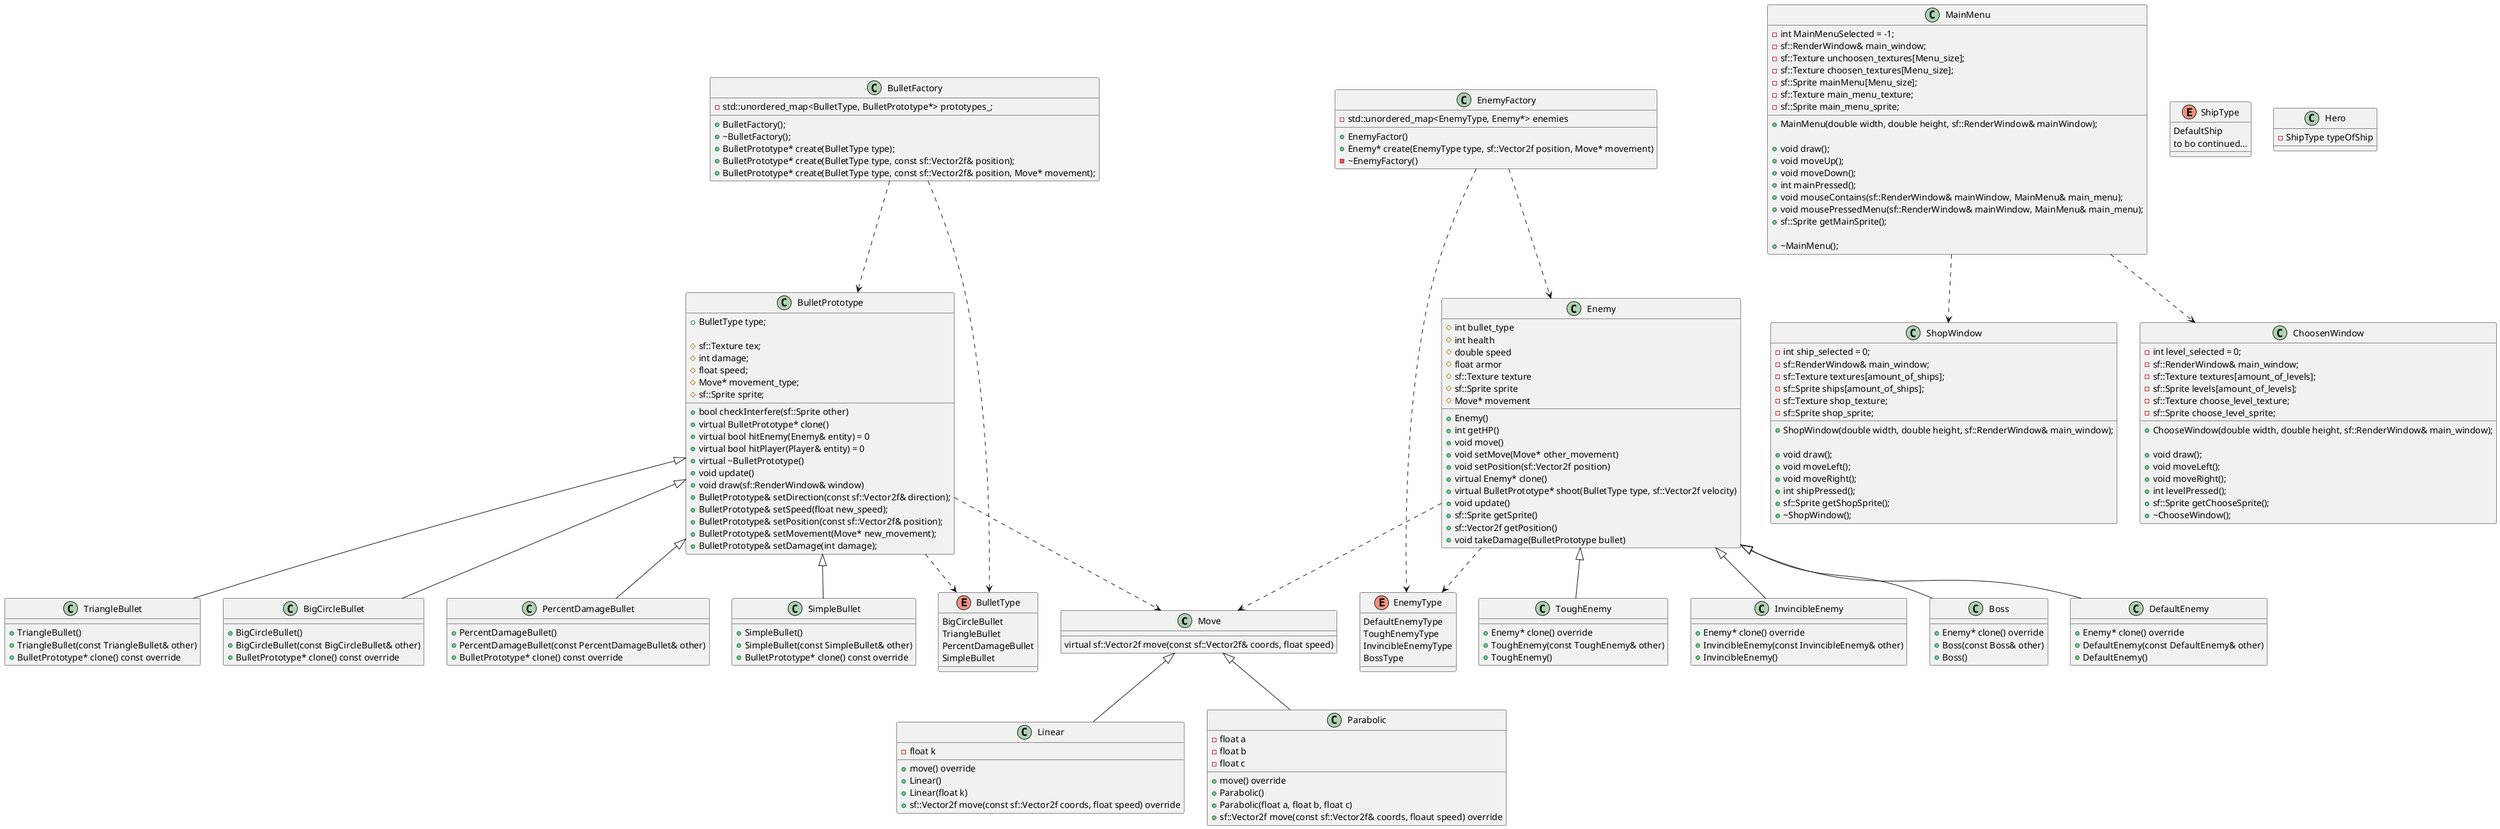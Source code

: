 @startuml
'https://plantuml.com/class-diagram
Move <|-- Linear
Move <|-- Parabolic

class Move {
  virtual sf::Vector2f move(const sf::Vector2f& coords, float speed)
}

class Linear {
+move() override
-float k
+Linear()
+Linear(float k)
+sf::Vector2f move(const sf::Vector2f coords, float speed) override
}

class Parabolic {
+move() override
-float a
-float b
-float c
+Parabolic()
+Parabolic(float a, float b, float c)
+sf::Vector2f move(const sf::Vector2f& coords, floaut speed) override
}

class BulletPrototype {
+bool checkInterfere(sf::Sprite other)
+virtual BulletPrototype* clone()
+virtual bool hitEnemy(Enemy& entity) = 0
+virtual bool hitPlayer(Player& entity) = 0
+virtual ~BulletPrototype()
+void update()
+void draw(sf::RenderWindow& window)


+BulletPrototype& setDirection(const sf::Vector2f& direction);
+BulletPrototype& setSpeed(float new_speed);
+BulletPrototype& setPosition(const sf::Vector2f& position);
+BulletPrototype& setMovement(Move* new_movement);
+BulletPrototype& setDamage(int damage);
+BulletType type;

#sf::Texture tex;
#int damage;
#float speed;
#Move* movement_type;
#sf::Sprite sprite;
}

class SimpleBullet {
+SimpleBullet()
+SimpleBullet(const SimpleBullet& other)
+BulletPrototype* clone() const override
}

class TriangleBullet {
+TriangleBullet()
+TriangleBullet(const TriangleBullet& other)
+BulletPrototype* clone() const override
}

class BigCircleBullet {
+BigCircleBullet()
+BigCircleBullet(const BigCircleBullet& other)
+BulletPrototype* clone() const override
}

class PercentDamageBullet {
+PercentDamageBullet()
+PercentDamageBullet(const PercentDamageBullet& other)
+BulletPrototype* clone() const override
}

BulletPrototype <|-- TriangleBullet
BulletPrototype <|-- SimpleBullet
BulletPrototype <|-- BigCircleBullet
BulletPrototype <|-- PercentDamageBullet
BulletPrototype ..> Move
BulletFactory ..> BulletPrototype
BulletFactory ..> BulletType
BulletPrototype ..> BulletType


class BulletFactory {
+BulletFactory();
+~BulletFactory();
+BulletPrototype* create(BulletType type);
+BulletPrototype* create(BulletType type, const sf::Vector2f& position);
+BulletPrototype* create(BulletType type, const sf::Vector2f& position, Move* movement);
-std::unordered_map<BulletType, BulletPrototype*> prototypes_;
}

enum BulletType {
BigCircleBullet
TriangleBullet
PercentDamageBullet
SimpleBullet
}

enum EnemyType {
DefaultEnemyType
ToughEnemyType
InvincibleEnemyType
BossType
}

class Enemy {
#int bullet_type
#int health
#double speed
#float armor
#sf::Texture texture
#sf::Sprite sprite
#Move* movement
+Enemy()
+int getHP()
+void move()
+void setMove(Move* other_movement)
+void setPosition(sf::Vector2f position)
+virtual Enemy* clone()
+virtual BulletPrototype* shoot(BulletType type, sf::Vector2f velocity)
+void update()
+sf::Sprite getSprite()
+sf::Vector2f getPosition()
+void takeDamage(BulletPrototype bullet)
}

class DefaultEnemy {
+Enemy* clone() override
+DefaultEnemy(const DefaultEnemy& other)
+DefaultEnemy()
}

class ToughEnemy {
+Enemy* clone() override
+ToughEnemy(const ToughEnemy& other)
+ToughEnemy()
}

class InvincibleEnemy {
+Enemy* clone() override
+InvincibleEnemy(const InvincibleEnemy& other)
+InvincibleEnemy()
}

class Boss {
+Enemy* clone() override
+Boss(const Boss& other)
+Boss()
}

class EnemyFactory {
+EnemyFactor()
+Enemy* create(EnemyType type, sf::Vector2f position, Move* movement)
-std::unordered_map<EnemyType, Enemy*> enemies
-~EnemyFactory()
}

Enemy <|-- DefaultEnemy
Enemy <|-- ToughEnemy
Enemy <|-- InvincibleEnemy
Enemy <|-- Boss
Enemy ..> Move
EnemyFactory ..> Enemy
EnemyFactory ..> EnemyType
Enemy ..> EnemyType

class MainMenu {
+MainMenu(double width, double height, sf::RenderWindow& mainWindow);

+void draw();
+void moveUp();
+void moveDown();
+int mainPressed();
+void mouseContains(sf::RenderWindow& mainWindow, MainMenu& main_menu);
+void mousePressedMenu(sf::RenderWindow& mainWindow, MainMenu& main_menu);
+sf::Sprite getMainSprite();

+~MainMenu();
-int MainMenuSelected = -1;
-sf::RenderWindow& main_window;
-sf::Texture unchoosen_textures[Menu_size];
-sf::Texture choosen_textures[Menu_size];
-sf::Sprite mainMenu[Menu_size];
-sf::Texture main_menu_texture;
-sf::Sprite main_menu_sprite;
}

class ShopWindow {
+ShopWindow(double width, double height, sf::RenderWindow& main_window);

+void draw();
+void moveLeft();
+void moveRight();
+int shipPressed();
+sf::Sprite getShopSprite();
+~ShopWindow();
-int ship_selected = 0;
-sf::RenderWindow& main_window;
-sf::Texture textures[amount_of_ships];
-sf::Sprite ships[amount_of_ships];
-sf::Texture shop_texture;
-sf::Sprite shop_sprite;
}

class ChoosenWindow {
+ChooseWindow(double width, double height, sf::RenderWindow& main_window);

+void draw();
+void moveLeft();
+void moveRight();
+int levelPressed();
+sf::Sprite getChooseSprite();
+~ChooseWindow();
-int level_selected = 0;
-sf::RenderWindow& main_window;
-sf::Texture textures[amount_of_levels];
-sf::Sprite levels[amount_of_levels];
-sf::Texture choose_level_texture;
-sf::Sprite choose_level_sprite;
}

MainMenu ..> ChoosenWindow
MainMenu ..> ShopWindow

enum ShipType {
DefaultShip
to bo continued...
}

class Hero {
-ShipType typeOfShip
}

@enduml

